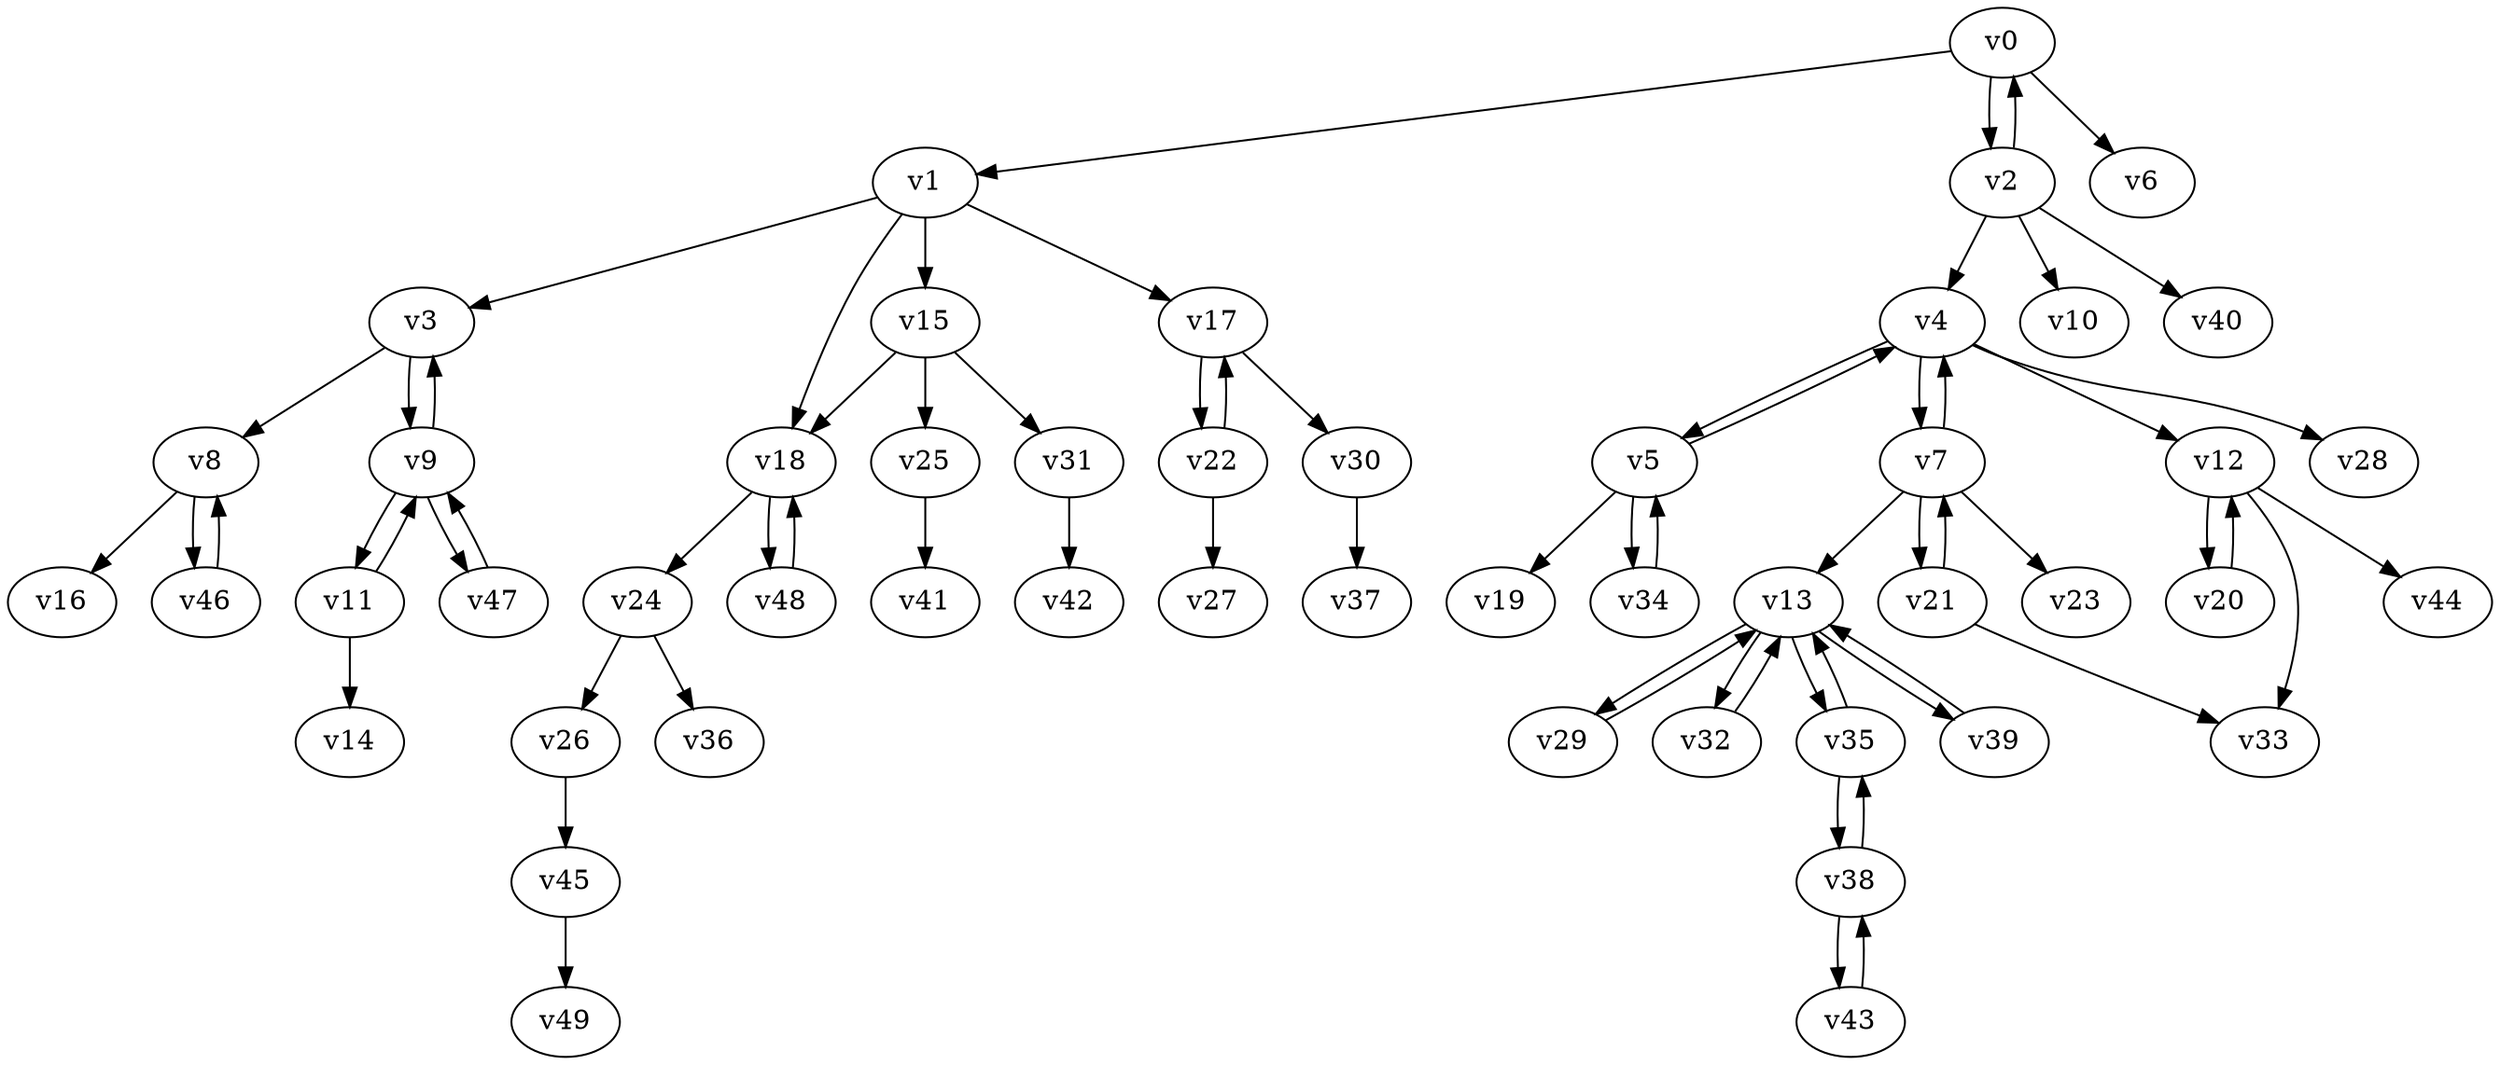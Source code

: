 digraph test062 {
    v0 [name="v0", player=0, weight=12];
    v1 [name="v1", player=1, weight=12];
    v2 [name="v2", player=0, weight=13];
    v3 [name="v3", player=1, weight=10];
    v4 [name="v4", player=0, weight=16];
    v5 [name="v5", player=1, weight=6];
    v6 [name="v6", player=0, weight=10];
    v7 [name="v7", player=1, weight=15];
    v8 [name="v8", player=0, weight=13];
    v9 [name="v9", player=1, weight=4];
    v10 [name="v10", player=0, weight=14];
    v11 [name="v11", player=1, weight=10];
    v12 [name="v12", player=0, weight=10];
    v13 [name="v13", player=1, weight=1];
    v14 [name="v14", player=0, weight=8];
    v15 [name="v15", player=1, weight=8];
    v16 [name="v16", player=0, weight=8];
    v17 [name="v17", player=1, weight=11];
    v18 [name="v18", player=0, weight=2];
    v19 [name="v19", player=1, weight=9];
    v20 [name="v20", player=0, weight=2];
    v21 [name="v21", player=1, weight=12];
    v22 [name="v22", player=0, weight=4];
    v23 [name="v23", player=1, weight=13];
    v24 [name="v24", player=0, weight=10];
    v25 [name="v25", player=1, weight=9];
    v26 [name="v26", player=0, weight=0];
    v27 [name="v27", player=1, weight=5];
    v28 [name="v28", player=0, weight=10];
    v29 [name="v29", player=1, weight=9];
    v30 [name="v30", player=0, weight=5];
    v31 [name="v31", player=1, weight=8];
    v32 [name="v32", player=0, weight=-3];
    v33 [name="v33", player=1, weight=11];
    v34 [name="v34", player=0, weight=9];
    v35 [name="v35", player=1, weight=0];
    v36 [name="v36", player=0, weight=10];
    v37 [name="v37", player=1, weight=7];
    v38 [name="v38", player=0, weight=13];
    v39 [name="v39", player=1, weight=5];
    v40 [name="v40", player=0, weight=10];
    v41 [name="v41", player=1, weight=9];
    v42 [name="v42", player=0, weight=12];
    v43 [name="v43", player=1, weight=5];
    v44 [name="v44", player=0, weight=11];
    v45 [name="v45", player=1, weight=-1];
    v46 [name="v46", player=0, weight=9];
    v47 [name="v47", player=1, weight=13];
    v48 [name="v48", player=0, weight=-3];
    v49 [name="v49", player=1, weight=14];
    v0 -> v1;
    v0 -> v2;
    v2 -> v0;
    v1 -> v3;
    v2 -> v4;
    v4 -> v5;
    v5 -> v4;
    v0 -> v6;
    v4 -> v7;
    v7 -> v4;
    v3 -> v8;
    v3 -> v9;
    v9 -> v3;
    v2 -> v10;
    v9 -> v11;
    v11 -> v9;
    v4 -> v12;
    v7 -> v13;
    v11 -> v14;
    v1 -> v15;
    v8 -> v16;
    v1 -> v17;
    v1 -> v18;
    v5 -> v19;
    v12 -> v20;
    v20 -> v12;
    v7 -> v21;
    v21 -> v7;
    v17 -> v22;
    v22 -> v17;
    v7 -> v23;
    v18 -> v24;
    v15 -> v25;
    v24 -> v26;
    v22 -> v27;
    v4 -> v28;
    v13 -> v29;
    v29 -> v13;
    v17 -> v30;
    v15 -> v31;
    v13 -> v32;
    v32 -> v13;
    v12 -> v33;
    v5 -> v34;
    v34 -> v5;
    v13 -> v35;
    v35 -> v13;
    v24 -> v36;
    v30 -> v37;
    v35 -> v38;
    v38 -> v35;
    v13 -> v39;
    v39 -> v13;
    v2 -> v40;
    v25 -> v41;
    v31 -> v42;
    v38 -> v43;
    v43 -> v38;
    v12 -> v44;
    v26 -> v45;
    v8 -> v46;
    v46 -> v8;
    v9 -> v47;
    v47 -> v9;
    v18 -> v48;
    v48 -> v18;
    v45 -> v49;
    v21 -> v33;
    v15 -> v18;
}
